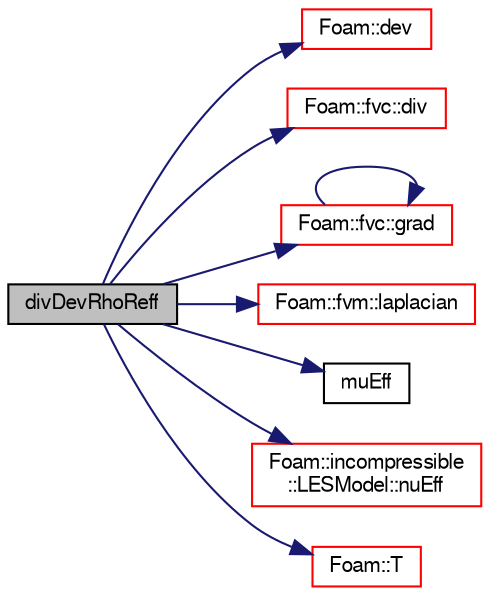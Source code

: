 digraph "divDevRhoReff"
{
  bgcolor="transparent";
  edge [fontname="FreeSans",fontsize="10",labelfontname="FreeSans",labelfontsize="10"];
  node [fontname="FreeSans",fontsize="10",shape=record];
  rankdir="LR";
  Node1203 [label="divDevRhoReff",height=0.2,width=0.4,color="black", fillcolor="grey75", style="filled", fontcolor="black"];
  Node1203 -> Node1204 [color="midnightblue",fontsize="10",style="solid",fontname="FreeSans"];
  Node1204 [label="Foam::dev",height=0.2,width=0.4,color="red",URL="$a21124.html#a042ede1d98e91923a7cc5e14e9f86854"];
  Node1203 -> Node1208 [color="midnightblue",fontsize="10",style="solid",fontname="FreeSans"];
  Node1208 [label="Foam::fvc::div",height=0.2,width=0.4,color="red",URL="$a21134.html#a585533948ad80abfe589d920c641f251"];
  Node1203 -> Node1507 [color="midnightblue",fontsize="10",style="solid",fontname="FreeSans"];
  Node1507 [label="Foam::fvc::grad",height=0.2,width=0.4,color="red",URL="$a21134.html#a7c00ec90ecc15ed3005255e42c52827a"];
  Node1507 -> Node1507 [color="midnightblue",fontsize="10",style="solid",fontname="FreeSans"];
  Node1203 -> Node1509 [color="midnightblue",fontsize="10",style="solid",fontname="FreeSans"];
  Node1509 [label="Foam::fvm::laplacian",height=0.2,width=0.4,color="red",URL="$a21135.html#a05679b154654e47e9f1e2fbd2bc0bae0"];
  Node1203 -> Node1510 [color="midnightblue",fontsize="10",style="solid",fontname="FreeSans"];
  Node1510 [label="muEff",height=0.2,width=0.4,color="black",URL="$a38300.html#a34e36cd6052f479da33feeb0fa059916"];
  Node1203 -> Node1511 [color="midnightblue",fontsize="10",style="solid",fontname="FreeSans"];
  Node1511 [label="Foam::incompressible\l::LESModel::nuEff",height=0.2,width=0.4,color="red",URL="$a30874.html#a253447ded10e8fc7fceccbbea00f98ad",tooltip="Return the effective viscosity. "];
  Node1203 -> Node1481 [color="midnightblue",fontsize="10",style="solid",fontname="FreeSans"];
  Node1481 [label="Foam::T",height=0.2,width=0.4,color="red",URL="$a21124.html#ae57fda0abb14bb0944947c463c6e09d4"];
}

